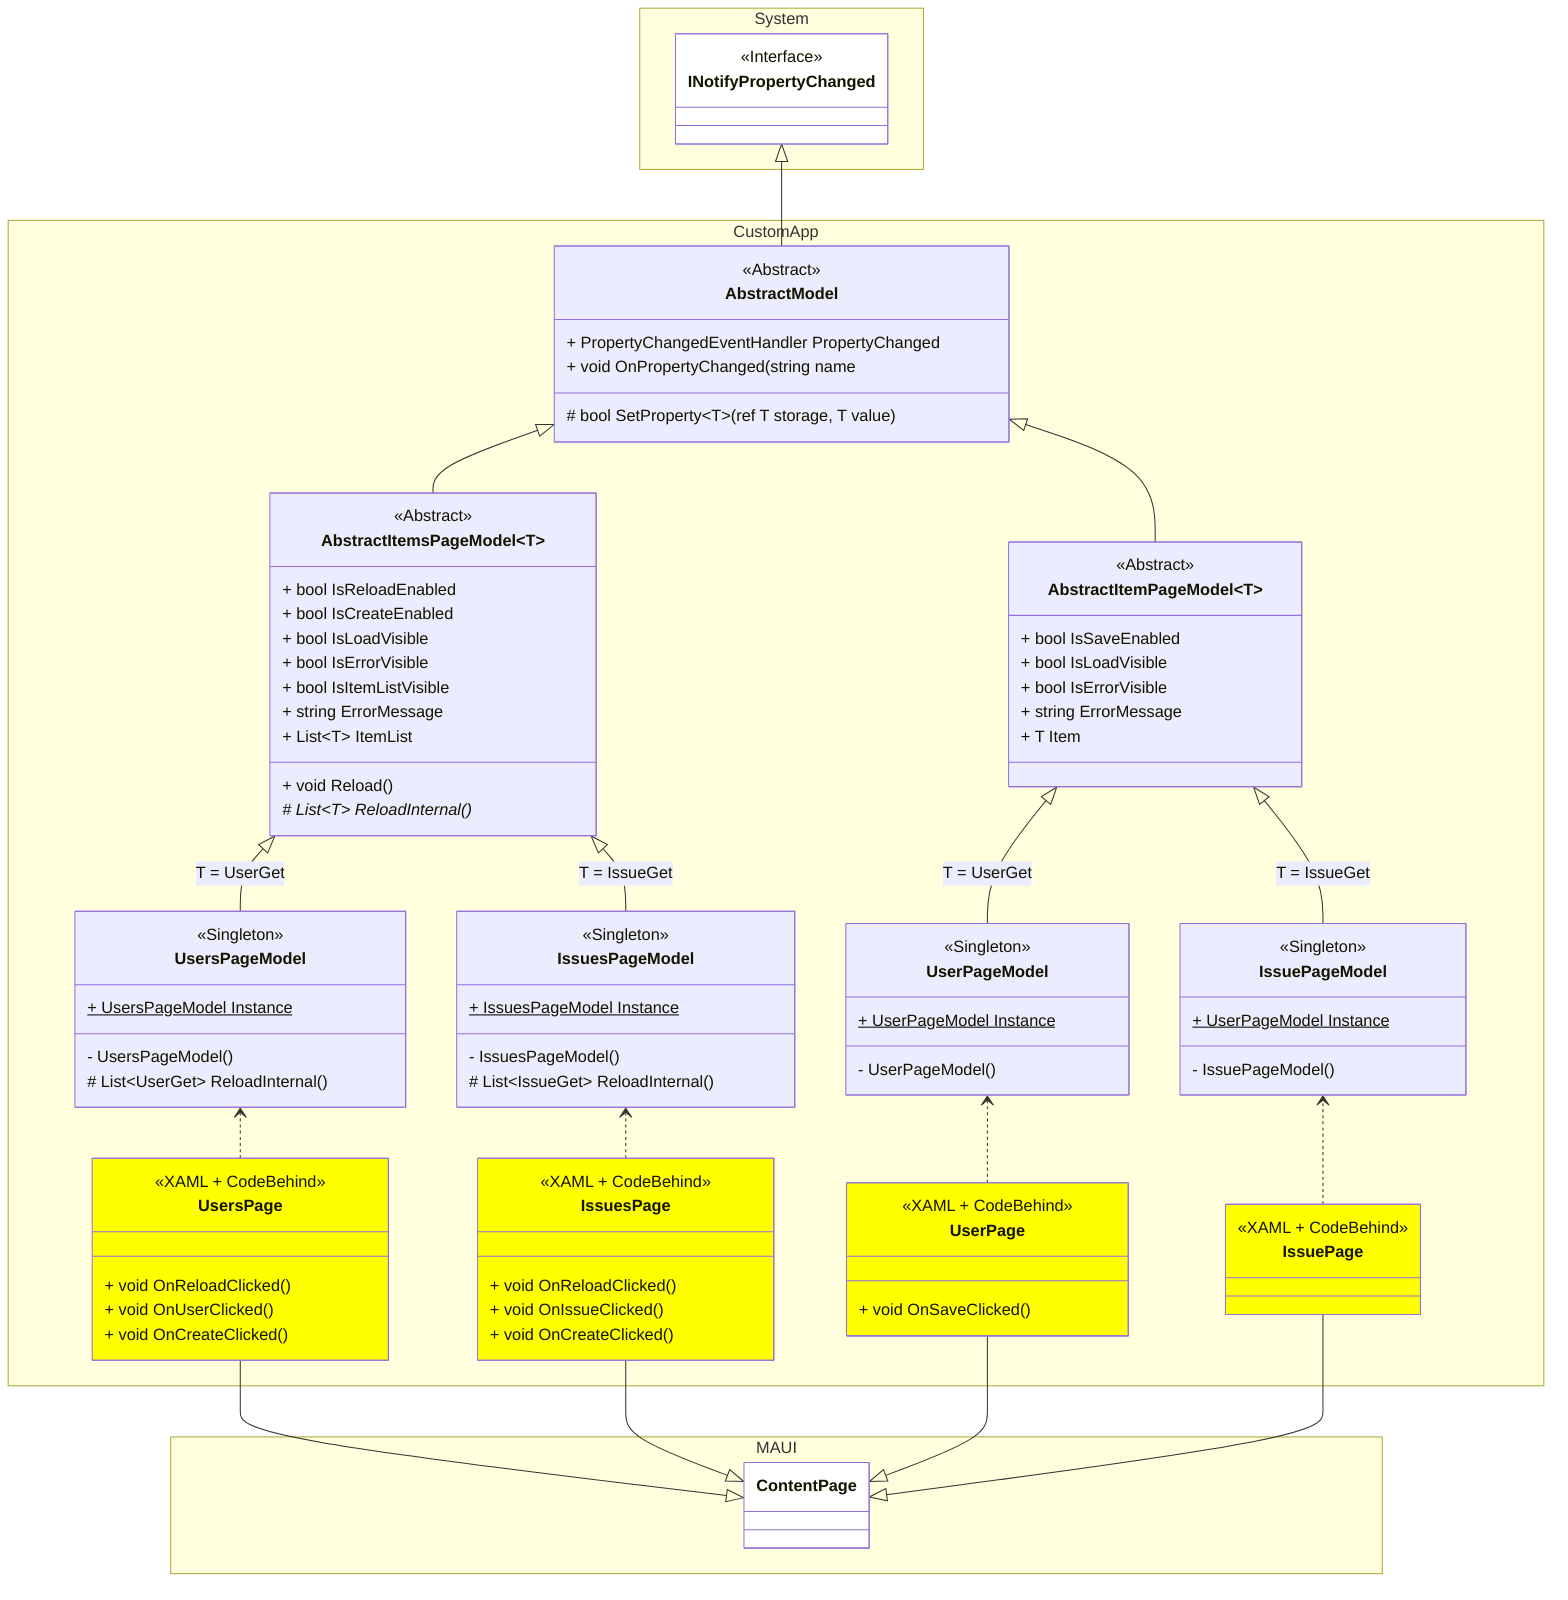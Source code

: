 classDiagram

    direction BT

    namespace MAUI {
        class ContentPage {

        }
    }

    namespace CustomApp {
        
        class UsersPage {
            <<XAML + CodeBehind>>
            + void OnReloadClicked()
            + void OnUserClicked()
            + void OnCreateClicked()
        }
        class IssuesPage {
            <<XAML + CodeBehind>>
            + void OnReloadClicked()
            + void OnIssueClicked()
            + void OnCreateClicked()
        }
        class UserPage {
            <<XAML + CodeBehind>>
            + void OnSaveClicked()
        }
        class IssuePage {
            <<XAML + CodeBehind>>
        }

        class UsersPageModel {
            <<Singleton>>
            + UsersPageModel Instance $
            - UsersPageModel()
            # List~UserGet~ ReloadInternal()
        }
        class IssuesPageModel {
            <<Singleton>>
            + IssuesPageModel Instance $
            - IssuesPageModel()
            # List~IssueGet~ ReloadInternal()
        }

        class UserPageModel {
            <<Singleton>>
            + UserPageModel Instance $
            - UserPageModel()
        }
        class IssuePageModel {
            <<Singleton>>
            + UserPageModel Instance $
            - IssuePageModel()
        }

        class AbstractItemsPageModel~T~ {
            <<Abstract>>
            + bool IsReloadEnabled
            + bool IsCreateEnabled
            + bool IsLoadVisible
            + bool IsErrorVisible
            + bool IsItemListVisible
            + string ErrorMessage
            + List~T~ ItemList
            + void Reload()
            # List~T~ ReloadInternal() *
        }
        class AbstractItemPageModel~T~ {
            <<Abstract>>
            + bool IsSaveEnabled
            + bool IsLoadVisible
            + bool IsErrorVisible
            + string ErrorMessage
            + T Item
        }

        class AbstractModel {
            <<Abstract>>
            + PropertyChangedEventHandler PropertyChanged
            # bool SetProperty~T~(ref T storage, T value)
            + void OnPropertyChanged(string name
        }

    }

    namespace System {
        
        class INotifyPropertyChanged {
            <<Interface>>
        }

    }

    ContentPage <|-- UsersPage
    ContentPage <|-- UserPage
    ContentPage <|-- IssuesPage
    ContentPage <|-- IssuePage

    UsersPage ..> UsersPageModel
    IssuesPage ..> IssuesPageModel

    UserPage ..> UserPageModel 
    IssuePage ..> IssuePageModel

    UsersPageModel --|> AbstractItemsPageModel : T = UserGet
    IssuesPageModel --|> AbstractItemsPageModel : T = IssueGet

    UserPageModel --|> AbstractItemPageModel : T = UserGet
    IssuePageModel --|> AbstractItemPageModel : T = IssueGet

    AbstractItemsPageModel --|> AbstractModel
    AbstractItemPageModel --|> AbstractModel

    AbstractModel --|> INotifyPropertyChanged

    style ContentPage fill:white
    style UsersPage fill:yellow
    style UserPage fill:yellow
    style IssuesPage fill:yellow
    style IssuePage fill:yellow
    style INotifyPropertyChanged fill:white